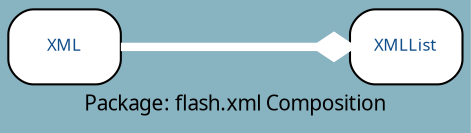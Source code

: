 digraph uml {
	graph [label="Package: flash.xml Composition", ratio=compress, rankdir=LR, size="24,12", fontname=Sans, fontsize=10, bgcolor="#88B3C1", fontcolor=black];
	node [label="\N", fontname=Sans, fontsize=8, shape=record, color=black, fontcolor=black];
	edge [fontname=Sans, fontsize=8, minlen=3, color=black, fontcolor=black];
	graph [lp="110,10",
		bb="0,0,220,57"];
	"flash.xml.XML" [label="{XML}", fontcolor="#104E8B", style="rounded,filled", fillcolor=white, URL="../types/flash/xml/XML.html", tooltip=XML, portPos=XML, pos="27,39", rects="0,21,54,57", width="0.75", height="0.50"];
	"flash.xml.XMLList" [label="{XMLList}", fontcolor="#104E8B", style="rounded,filled", fillcolor=white, URL="../types/flash/xml/XMLList.html", tooltip=XMLList, portPos=XMLList, pos="193,39", rects="166,21,220,57", width="0.75", height="0.50"];
	"flash.xml.XML" -> "flash.xml.XMLList" [color=white, style="setlinewidth(4)", arrowhead=diamond, arrowsize="1.25", pos="e,166,39 54,39 80,39 120,39 151,39"];
}
